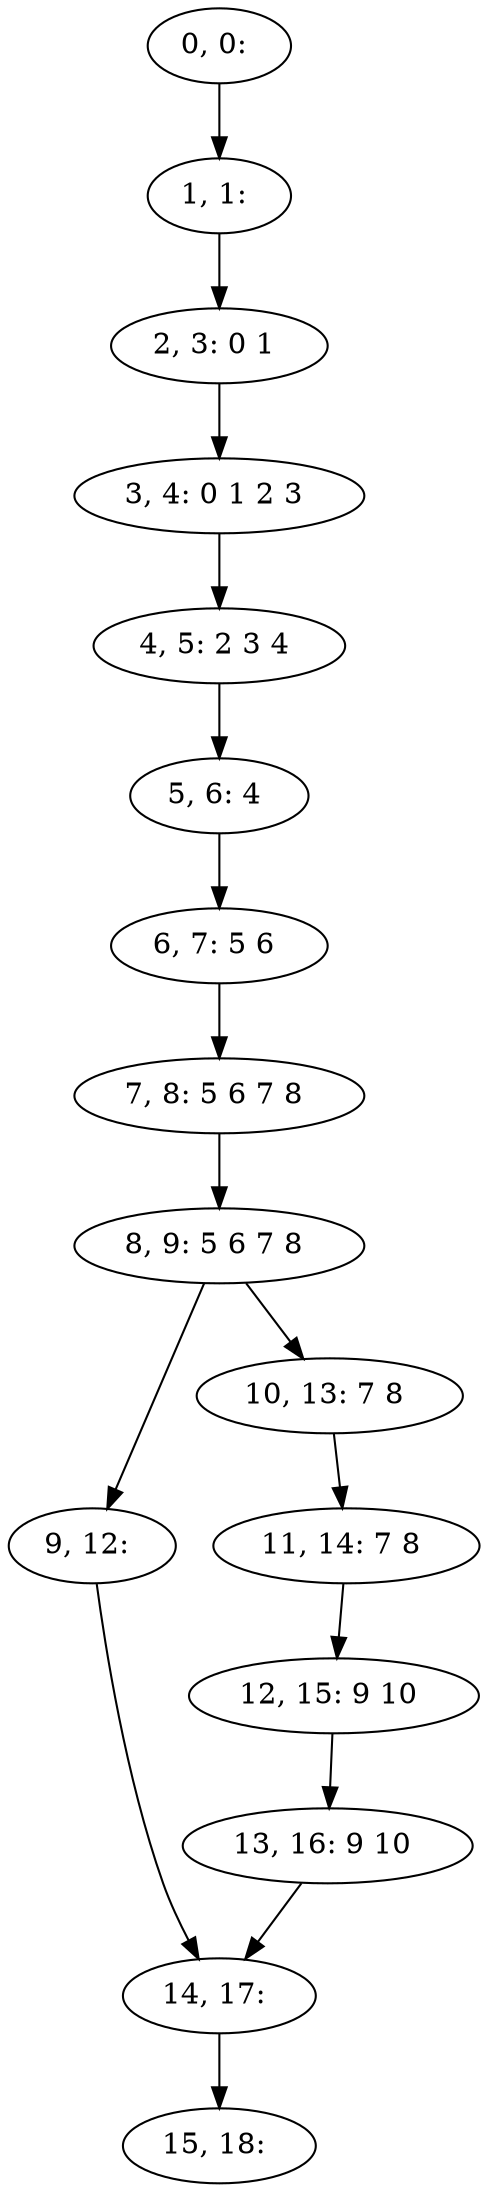 digraph G {
0[label="0, 0: "];
1[label="1, 1: "];
2[label="2, 3: 0 1 "];
3[label="3, 4: 0 1 2 3 "];
4[label="4, 5: 2 3 4 "];
5[label="5, 6: 4 "];
6[label="6, 7: 5 6 "];
7[label="7, 8: 5 6 7 8 "];
8[label="8, 9: 5 6 7 8 "];
9[label="9, 12: "];
10[label="10, 13: 7 8 "];
11[label="11, 14: 7 8 "];
12[label="12, 15: 9 10 "];
13[label="13, 16: 9 10 "];
14[label="14, 17: "];
15[label="15, 18: "];
0->1 ;
1->2 ;
2->3 ;
3->4 ;
4->5 ;
5->6 ;
6->7 ;
7->8 ;
8->9 ;
8->10 ;
9->14 ;
10->11 ;
11->12 ;
12->13 ;
13->14 ;
14->15 ;
}
